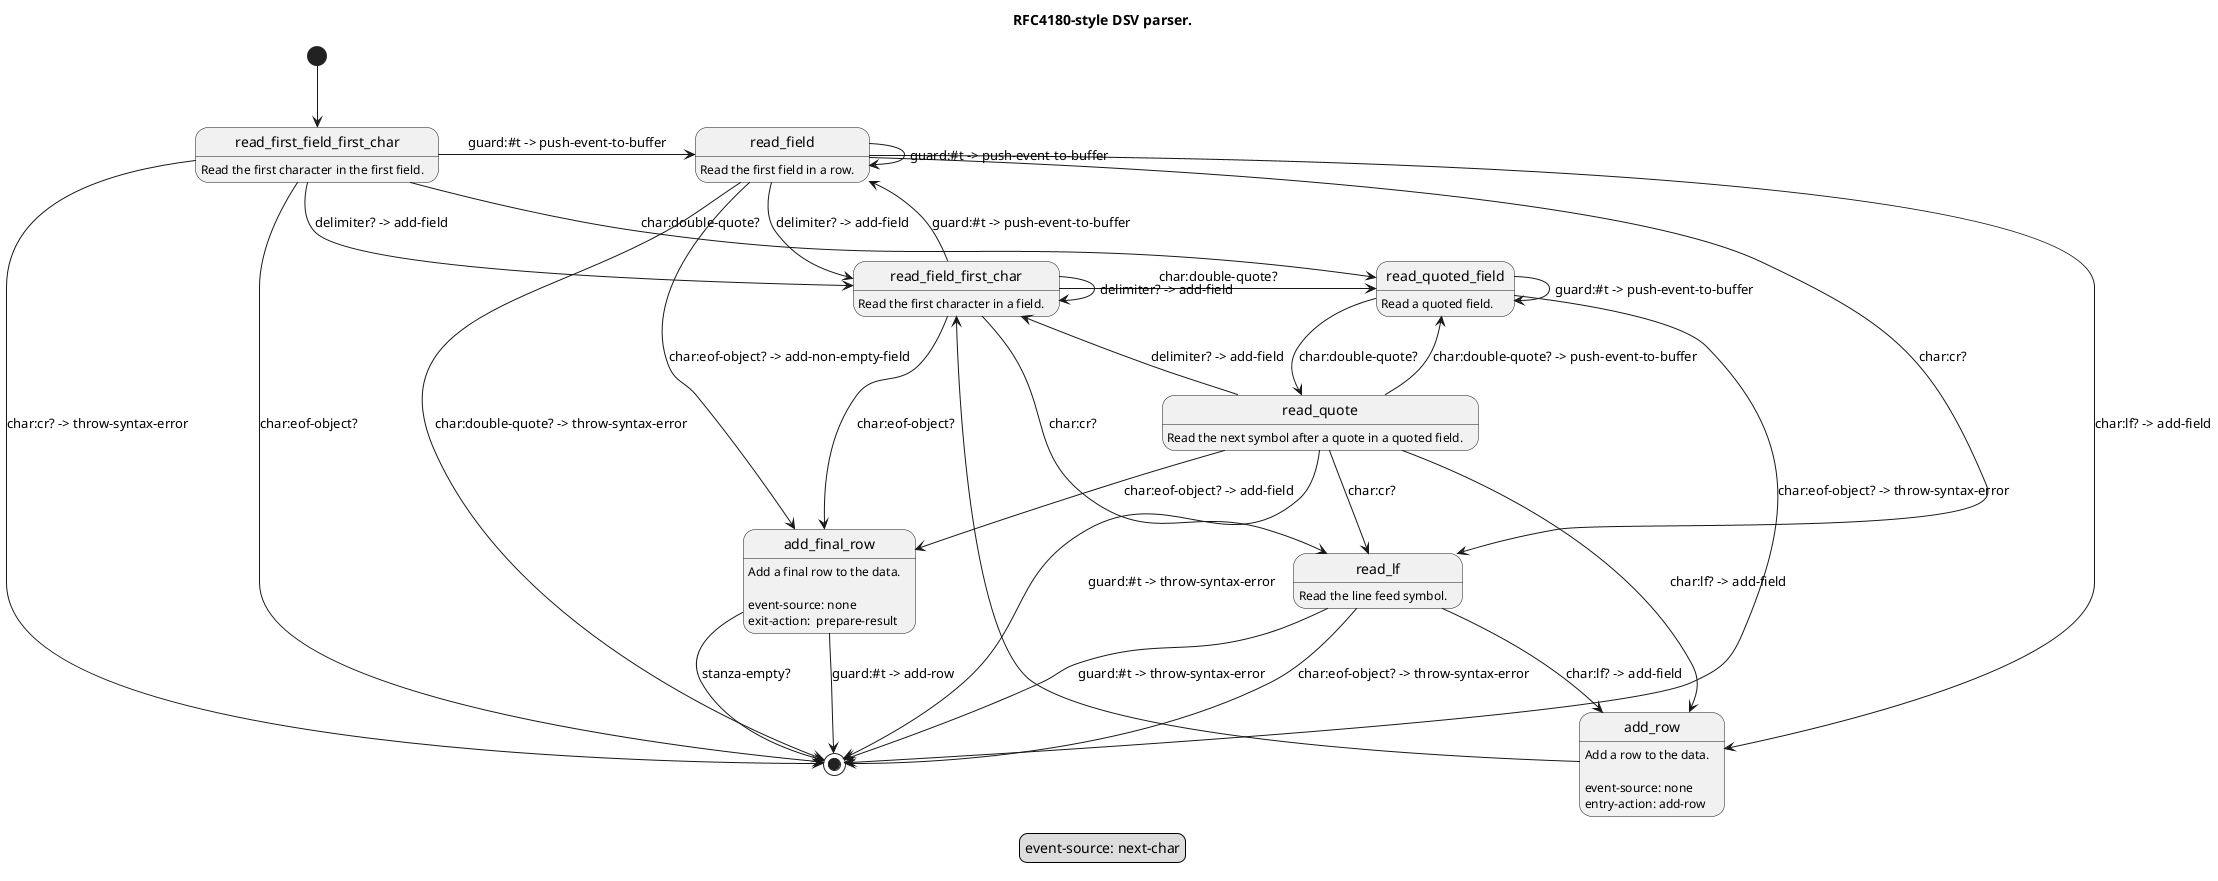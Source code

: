 @startuml

' Copyright (C) 2023 Artyom V. Poptsov <poptsov.artyom@gmail.com>
'
' This program is free software: you can redistribute it and/or modify
' it under the terms of the GNU General Public License as published by
' the Free Software Foundation, either version 3 of the License, or
' (at your option) any later version.
'
' The program is distributed in the hope that it will be useful,
' but WITHOUT ANY WARRANTY; without even the implied warranty of
' MERCHANTABILITY or FITNESS FOR A PARTICULAR PURPOSE.  See the
' GNU General Public License for more details.
'
' You should have received a copy of the GNU General Public License
' along with the program.  If not, see <http://www.gnu.org/licenses/>.

' ----------------------------------------------------------------------
' NOTE:
' RFC 4180 explicitly states that each line must be ended with CRLF. [1]
' On the other hand, some CSV data does not follow this rule and uses
' only LF symbol as the line ending.
'
' Here we follow "Robustness principle" [2] and RFC4180 requirements
' when reading CSV data.
'
' See also RFC4180, "Encoding considerations".
'
' References:
' 1. <https://datatracker.ietf.org/doc/html/rfc4180#section-2>
' 2. "be conservative in what you do, be liberal in what you accept
'    from others"
'    <https://en.wikipedia.org/wiki/Robustness_principle>
'
' ----------------------------------------------------------------------

title RFC4180-style DSV parser.

legend
event-source: next-char
endlegend

[*] --> read_first_field_first_char

read_first_field_first_char: Read the first character in the first field.
read_first_field_first_char -> [*]:               char:eof-object?
read_first_field_first_char --> read_quoted_field: char:double-quote?
read_first_field_first_char --> read_field_first_char: delimiter? -> add-field
read_first_field_first_char -> [*]:               char:cr? -> throw-syntax-error
read_first_field_first_char -> read_field:        guard:#t -> push-event-to-buffer

read_field_first_char: Read the first character in a field.
read_field_first_char -> add_final_row:     char:eof-object?
read_field_first_char -> read_quoted_field: char:double-quote?
read_field_first_char -> read_field_first_char: delimiter? -> add-field
read_field_first_char -> read_lf:           char:cr?
read_field_first_char -> read_field:        guard:#t -> push-event-to-buffer

read_field: Read the first field in a row.
read_field ->  add_final_row:     char:eof-object? -> add-non-empty-field
read_field --> read_field_first_char: delimiter? -> add-field
read_field --> read_lf:           char:cr?
read_field --> add_row:           char:lf? -> add-field
read_field --> [*]:               char:double-quote? -> throw-syntax-error
read_field ->  read_field:        guard:#t -> push-event-to-buffer

read_quoted_field: Read a quoted field.
read_quoted_field --> [*]:                char:eof-object? -> throw-syntax-error
read_quoted_field ->  read_quote:         char:double-quote?
read_quoted_field ->  read_quoted_field:  guard:#t -> push-event-to-buffer

read_quote: Read the next symbol after a quote in a quoted field.
read_quote --> add_final_row:     char:eof-object? -> add-field
read_quote --> read_lf:           char:cr?
read_quote --> add_row:           char:lf? -> add-field
read_quote --> read_quoted_field: char:double-quote? -> push-event-to-buffer
read_quote --> read_field_first_char: delimiter? -> add-field
read_quote --> [*]:               guard:#t -> throw-syntax-error

read_lf: Read the line feed symbol.
read_lf --> [*]:     char:eof-object? -> throw-syntax-error
read_lf --> add_row: char:lf? -> add-field
read_lf -> [*]:      guard:#t -> throw-syntax-error

add_row: Add a row to the data.
add_row:
add_row: event-source: none
add_row: entry-action: add-row
add_row -> read_field_first_char

add_final_row: Add a final row to the data.
add_final_row:
add_final_row: event-source: none
add_final_row: exit-action:  prepare-result
add_final_row -> [*]: stanza-empty?
add_final_row -> [*]: guard:#t -> add-row

@enduml

